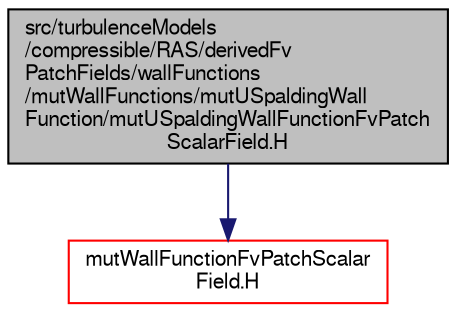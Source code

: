 digraph "src/turbulenceModels/compressible/RAS/derivedFvPatchFields/wallFunctions/mutWallFunctions/mutUSpaldingWallFunction/mutUSpaldingWallFunctionFvPatchScalarField.H"
{
  bgcolor="transparent";
  edge [fontname="FreeSans",fontsize="10",labelfontname="FreeSans",labelfontsize="10"];
  node [fontname="FreeSans",fontsize="10",shape=record];
  Node0 [label="src/turbulenceModels\l/compressible/RAS/derivedFv\lPatchFields/wallFunctions\l/mutWallFunctions/mutUSpaldingWall\lFunction/mutUSpaldingWallFunctionFvPatch\lScalarField.H",height=0.2,width=0.4,color="black", fillcolor="grey75", style="filled", fontcolor="black"];
  Node0 -> Node1 [color="midnightblue",fontsize="10",style="solid",fontname="FreeSans"];
  Node1 [label="mutWallFunctionFvPatchScalar\lField.H",height=0.2,width=0.4,color="red",URL="$a17240.html"];
}
